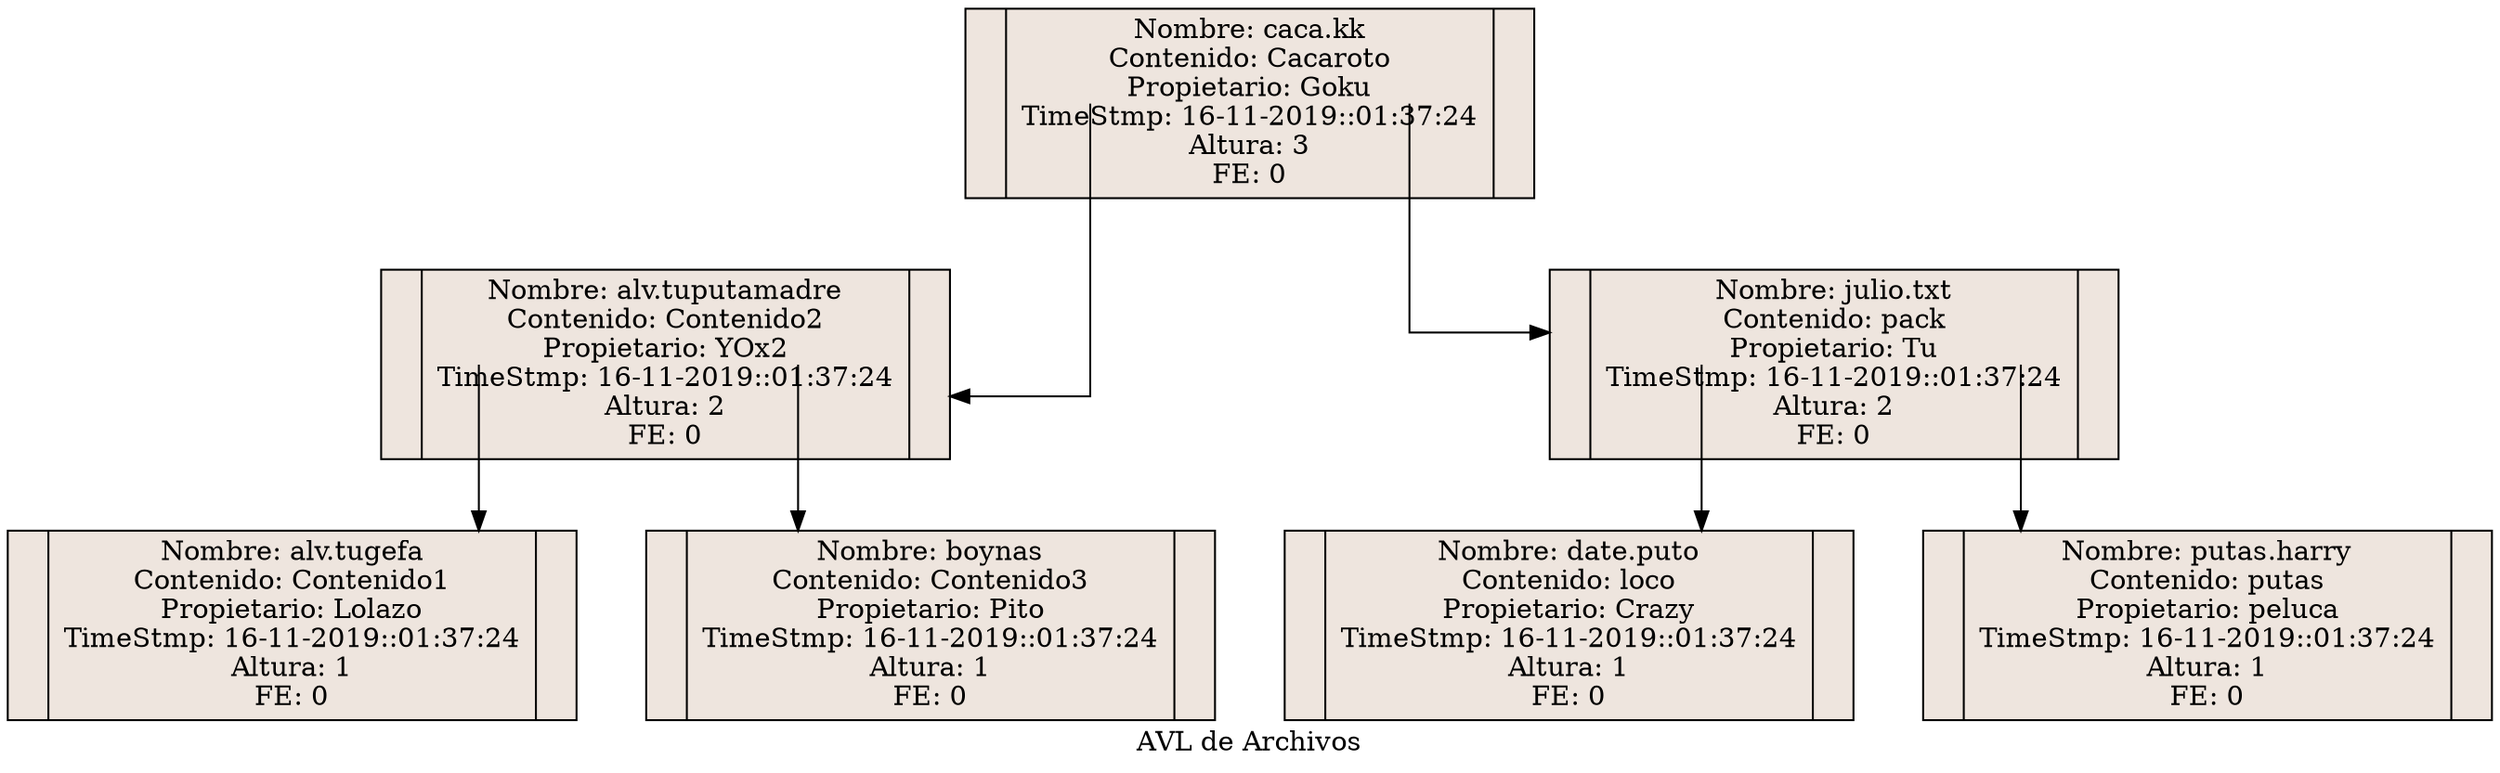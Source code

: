 digraph avl {

	graph[splines=ortho, nodesep=0.5];

	node[shape=record, style=filled, fillcolor=seashell2];

	751893629[label="<C0>|Nombre: caca.kk\nContenido: Cacaroto\nPropietario: Goku\nTimeStmp: 16-11-2019::01:37:24\nAltura: 3\nFE: 0|<C1>"];
	1964048393[label="<C0>|Nombre: alv.tuputamadre\nContenido: Contenido2\nPropietario: YOx2\nTimeStmp: 16-11-2019::01:37:24\nAltura: 2\nFE: 0|<C1>"];
	1175951820[label="<C0>|Nombre: alv.tugefa\nContenido: Contenido1\nPropietario: Lolazo\nTimeStmp: 16-11-2019::01:37:24\nAltura: 1\nFE: 0|<C1>"];
	35630192[label="<C0>|Nombre: boynas\nContenido: Contenido3\nPropietario: Pito\nTimeStmp: 16-11-2019::01:37:24\nAltura: 1\nFE: 0|<C1>"];
	688364378[label="<C0>|Nombre: julio.txt\nContenido: pack\nPropietario: Tu\nTimeStmp: 16-11-2019::01:37:24\nAltura: 2\nFE: 0|<C1>"];
	1424742203[label="<C0>|Nombre: date.puto\nContenido: loco\nPropietario: Crazy\nTimeStmp: 16-11-2019::01:37:24\nAltura: 1\nFE: 0|<C1>"];
	776535443[label="<C0>|Nombre: putas.harry\nContenido: putas\nPropietario: peluca\nTimeStmp: 16-11-2019::01:37:24\nAltura: 1\nFE: 0|<C1>"];



751893629:C0->1964048393;

751893629:C1->688364378;

1964048393:C0->1175951820;

1964048393:C1->35630192;

688364378:C0->1424742203;

688364378:C1->776535443;

	label = "AVL de Archivos"}
